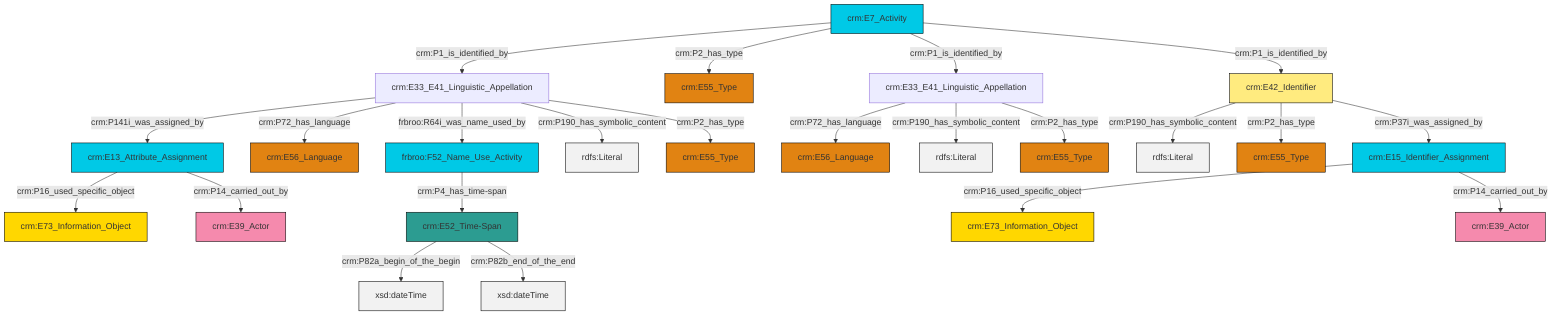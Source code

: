 graph TD
classDef Literal fill:#f2f2f2,stroke:#000000;
classDef CRM_Entity fill:#FFFFFF,stroke:#000000;
classDef Temporal_Entity fill:#00C9E6, stroke:#000000;
classDef Type fill:#E18312, stroke:#000000;
classDef Time-Span fill:#2C9C91, stroke:#000000;
classDef Appellation fill:#FFEB7F, stroke:#000000;
classDef Place fill:#008836, stroke:#000000;
classDef Persistent_Item fill:#B266B2, stroke:#000000;
classDef Conceptual_Object fill:#FFD700, stroke:#000000;
classDef Physical_Thing fill:#D2B48C, stroke:#000000;
classDef Actor fill:#f58aad, stroke:#000000;
classDef PC_Classes fill:#4ce600, stroke:#000000;
classDef Multi fill:#cccccc,stroke:#000000;

0["crm:E13_Attribute_Assignment"]:::Temporal_Entity -->|crm:P16_used_specific_object| 1["crm:E73_Information_Object"]:::Conceptual_Object
2["crm:E33_E41_Linguistic_Appellation"]:::Default -->|crm:P141i_was_assigned_by| 0["crm:E13_Attribute_Assignment"]:::Temporal_Entity
3["crm:E7_Activity"]:::Temporal_Entity -->|crm:P1_is_identified_by| 2["crm:E33_E41_Linguistic_Appellation"]:::Default
3["crm:E7_Activity"]:::Temporal_Entity -->|crm:P2_has_type| 9["crm:E55_Type"]:::Type
2["crm:E33_E41_Linguistic_Appellation"]:::Default -->|crm:P72_has_language| 10["crm:E56_Language"]:::Type
0["crm:E13_Attribute_Assignment"]:::Temporal_Entity -->|crm:P14_carried_out_by| 11["crm:E39_Actor"]:::Actor
3["crm:E7_Activity"]:::Temporal_Entity -->|crm:P1_is_identified_by| 12["crm:E33_E41_Linguistic_Appellation"]:::Default
15["crm:E52_Time-Span"]:::Time-Span -->|crm:P82a_begin_of_the_begin| 16[xsd:dateTime]:::Literal
18["crm:E15_Identifier_Assignment"]:::Temporal_Entity -->|crm:P16_used_specific_object| 19["crm:E73_Information_Object"]:::Conceptual_Object
2["crm:E33_E41_Linguistic_Appellation"]:::Default -->|frbroo:R64i_was_name_used_by| 7["frbroo:F52_Name_Use_Activity"]:::Temporal_Entity
15["crm:E52_Time-Span"]:::Time-Span -->|crm:P82b_end_of_the_end| 25[xsd:dateTime]:::Literal
12["crm:E33_E41_Linguistic_Appellation"]:::Default -->|crm:P72_has_language| 23["crm:E56_Language"]:::Type
2["crm:E33_E41_Linguistic_Appellation"]:::Default -->|crm:P190_has_symbolic_content| 31[rdfs:Literal]:::Literal
2["crm:E33_E41_Linguistic_Appellation"]:::Default -->|crm:P2_has_type| 21["crm:E55_Type"]:::Type
12["crm:E33_E41_Linguistic_Appellation"]:::Default -->|crm:P190_has_symbolic_content| 35[rdfs:Literal]:::Literal
18["crm:E15_Identifier_Assignment"]:::Temporal_Entity -->|crm:P14_carried_out_by| 5["crm:E39_Actor"]:::Actor
13["crm:E42_Identifier"]:::Appellation -->|crm:P190_has_symbolic_content| 36[rdfs:Literal]:::Literal
13["crm:E42_Identifier"]:::Appellation -->|crm:P2_has_type| 37["crm:E55_Type"]:::Type
3["crm:E7_Activity"]:::Temporal_Entity -->|crm:P1_is_identified_by| 13["crm:E42_Identifier"]:::Appellation
13["crm:E42_Identifier"]:::Appellation -->|crm:P37i_was_assigned_by| 18["crm:E15_Identifier_Assignment"]:::Temporal_Entity
12["crm:E33_E41_Linguistic_Appellation"]:::Default -->|crm:P2_has_type| 33["crm:E55_Type"]:::Type
7["frbroo:F52_Name_Use_Activity"]:::Temporal_Entity -->|crm:P4_has_time-span| 15["crm:E52_Time-Span"]:::Time-Span